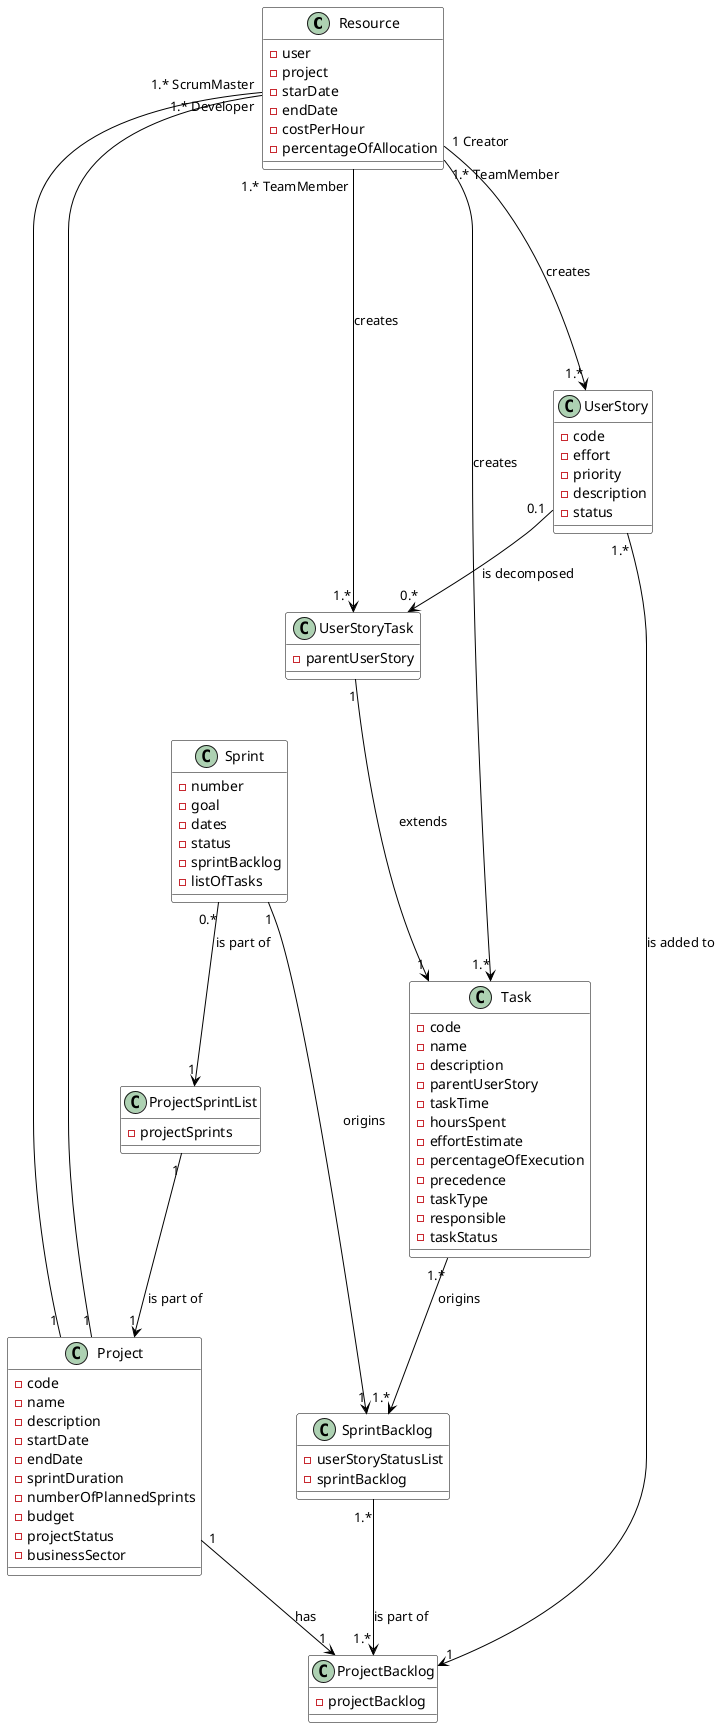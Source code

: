 @startuml
skinparam class {
BackgroundColor #white
ArrowColor #black
BorderColor #black
}
class Resource  {
	-user
	-project
	-starDate
	-endDate
	-costPerHour
	-percentageOfAllocation
}

class Project{
    -code
    -name
    -description
    -startDate
    -endDate
    -sprintDuration
    -numberOfPlannedSprints
    -budget
    -projectStatus
    -businessSector
}



class UserStory {
	-code
	-effort
	-priority
	-description
	-status
}

class UserStoryTask{
    -parentUserStory
 }

 Class ProjectBacklog {
 -projectBacklog
 }
class Task {
	-code
	-name
	-description
	-parentUserStory
	-taskTime
	-hoursSpent
	-effortEstimate
	-percentageOfExecution
	-precedence
	-taskType
	-responsible
	-taskStatus
}

class ProjectSprintList{
    -projectSprints
 }

class SprintBacklog  {
	-userStoryStatusList
	-sprintBacklog
}

class Sprint {
	-number
	-goal
	-dates
	-status
	-sprintBacklog
	-listOfTasks
}

Resource "1.* ScrumMaster" --- "1" Project

Resource "1.* TeamMember" ---> "1.*" Task : creates
Resource "1.* TeamMember" ---> "1.*" UserStoryTask : creates
Resource "1 Creator" ----> "1.*" UserStory : creates
Resource "1.* Developer" -------- "1" Project


UserStory "1.*" --> "1" ProjectBacklog : is added to
UserStory "0.1" --> "0.*" UserStoryTask : is decomposed
UserStoryTask "1" ---> "1" Task : extends
Task "1.*" --> "1.*" SprintBacklog : origins
SprintBacklog "1.*" --> "1.*"ProjectBacklog : is part of

Sprint "1" --> "1" SprintBacklog : origins

Sprint "0.*" --> "1"ProjectSprintList : is part of
ProjectSprintList "1" --> "1" Project : is part of
Project "1" --> "1" ProjectBacklog : has
@enduml